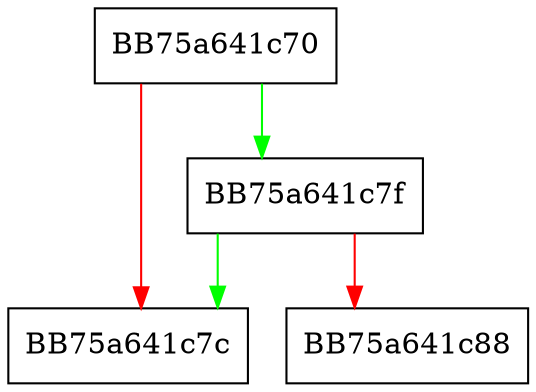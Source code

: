 digraph is_shared_page_cursor {
  node [shape="box"];
  graph [splines=ortho];
  BB75a641c70 -> BB75a641c7f [color="green"];
  BB75a641c70 -> BB75a641c7c [color="red"];
  BB75a641c7f -> BB75a641c7c [color="green"];
  BB75a641c7f -> BB75a641c88 [color="red"];
}